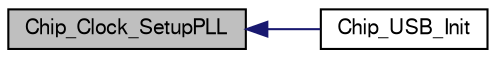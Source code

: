 digraph "Chip_Clock_SetupPLL"
{
  edge [fontname="FreeSans",fontsize="10",labelfontname="FreeSans",labelfontsize="10"];
  node [fontname="FreeSans",fontsize="10",shape=record];
  rankdir="LR";
  Node1 [label="Chip_Clock_SetupPLL",height=0.2,width=0.4,color="black", fillcolor="grey75", style="filled", fontcolor="black"];
  Node1 -> Node2 [dir="back",color="midnightblue",fontsize="10",style="solid"];
  Node2 [label="Chip_USB_Init",height=0.2,width=0.4,color="black", fillcolor="white", style="filled",URL="$group__SUPPORT__17XX__40XX__FUNC.html#gaa098023402e8e6034f34663ce39d9ccd",tooltip="USB Pin and clock initialization Calling this function will initialize the USB pins and the clock..."];
}
